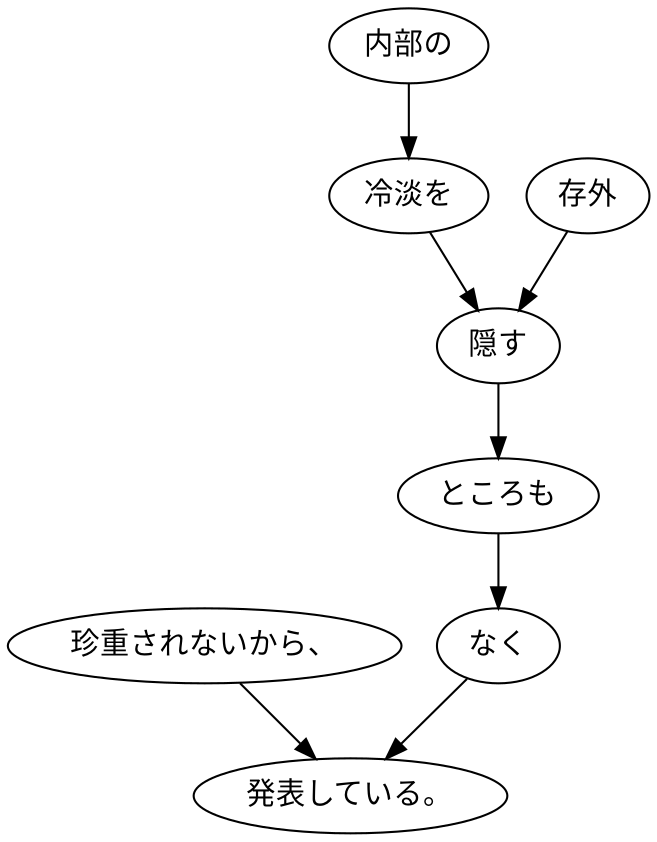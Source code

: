 digraph graph7366 {
	node0 [label="珍重されないから、"];
	node1 [label="内部の"];
	node2 [label="冷淡を"];
	node3 [label="存外"];
	node4 [label="隠す"];
	node5 [label="ところも"];
	node6 [label="なく"];
	node7 [label="発表している。"];
	node0 -> node7;
	node1 -> node2;
	node2 -> node4;
	node3 -> node4;
	node4 -> node5;
	node5 -> node6;
	node6 -> node7;
}
